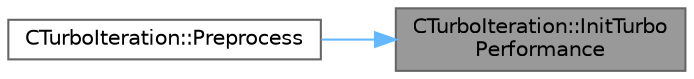 digraph "CTurboIteration::InitTurboPerformance"
{
 // LATEX_PDF_SIZE
  bgcolor="transparent";
  edge [fontname=Helvetica,fontsize=10,labelfontname=Helvetica,labelfontsize=10];
  node [fontname=Helvetica,fontsize=10,shape=box,height=0.2,width=0.4];
  rankdir="RL";
  Node1 [id="Node000001",label="CTurboIteration::InitTurbo\lPerformance",height=0.2,width=0.4,color="gray40", fillcolor="grey60", style="filled", fontcolor="black",tooltip="Initialises turboperformance classes."];
  Node1 -> Node2 [id="edge1_Node000001_Node000002",dir="back",color="steelblue1",style="solid",tooltip=" "];
  Node2 [id="Node000002",label="CTurboIteration::Preprocess",height=0.2,width=0.4,color="grey40", fillcolor="white", style="filled",URL="$classCTurboIteration.html#a59731c7650647007182d30589ef3965b",tooltip="Preprocessing to prepare for an iteration of the physics."];
}
